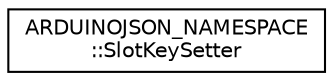 digraph "Graphical Class Hierarchy"
{
 // LATEX_PDF_SIZE
  edge [fontname="Helvetica",fontsize="10",labelfontname="Helvetica",labelfontsize="10"];
  node [fontname="Helvetica",fontsize="10",shape=record];
  rankdir="LR";
  Node0 [label="ARDUINOJSON_NAMESPACE\l::SlotKeySetter",height=0.2,width=0.4,color="black", fillcolor="white", style="filled",URL="$structARDUINOJSON__NAMESPACE_1_1SlotKeySetter.html",tooltip=" "];
}
